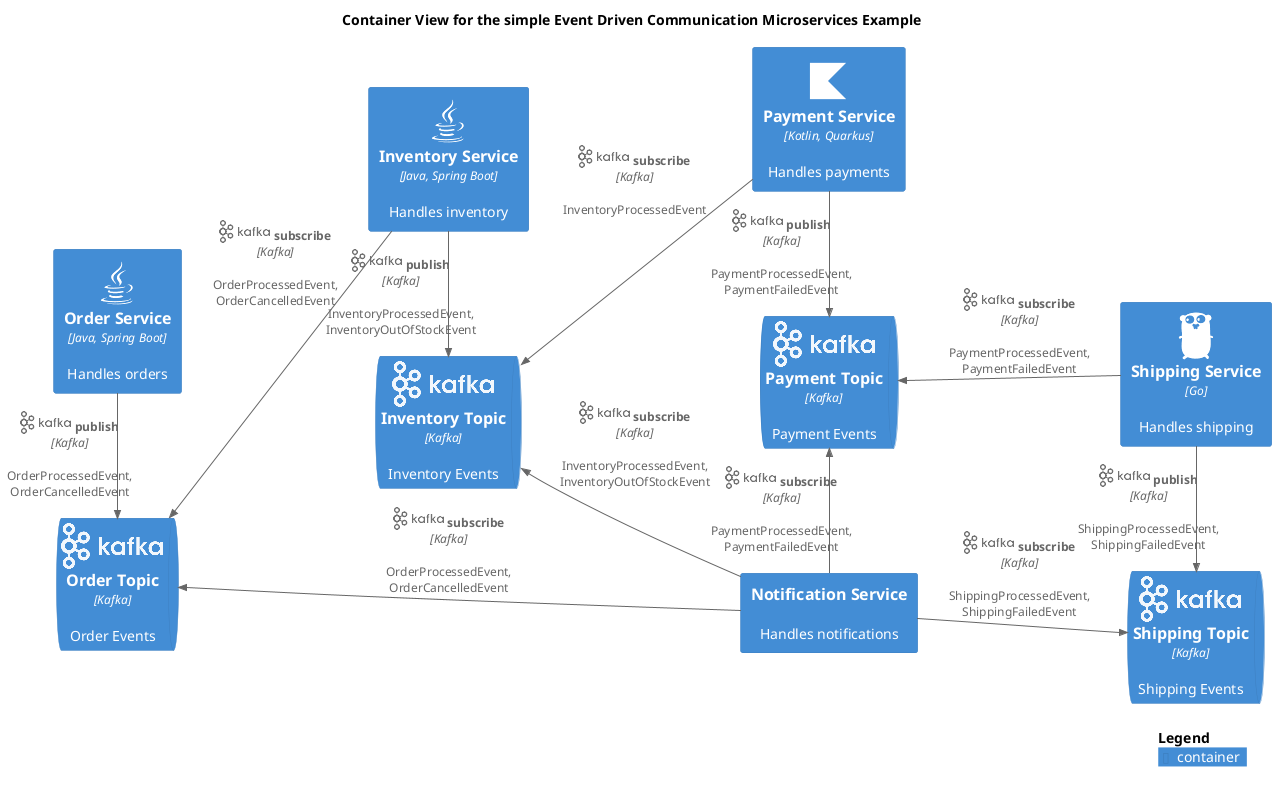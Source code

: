 @startuml simple-eventdriven-container-view
!include <C4/C4_Container.puml>
!include <awslib14/AWSCommon>
!include <awslib14/AWSC4Integration>
!include <azure/AzureCommon>
!include <azure/AzureC4Integration>
!include <tupadr3/common>
!include <tupadr3/font-awesome-5/java>
!include <logos/kafka>
!include <tupadr3/devicons2/go>
!include <tupadr3/devicons2/kotlin>


LAYOUT_LEFT_RIGHT()




title Container View for the simple Event Driven Communication Microservices Example
ContainerQueue(softwareDevelopment_architecture_example_microservices_inventoryTopic, "Inventory Topic", $descr="Inventory Events", $techn="Kafka", $sprite="kafka")
ContainerQueue(softwareDevelopment_architecture_example_microservices_shippingTopic, "Shipping Topic", $descr="Shipping Events", $techn="Kafka", $sprite="kafka")
Container(softwareDevelopment_architecture_example_microservices_inventoryService, "Inventory Service", $descr="Handles inventory", $techn="Java, Spring Boot", $sprite="java")
Container(softwareDevelopment_architecture_example_microservices_shippingService, "Shipping Service", $descr="Handles shipping", $techn="Go", $sprite="go")
Container(softwareDevelopment_architecture_example_microservices_orderService, "Order Service", $descr="Handles orders", $techn="Java, Spring Boot", $sprite="java")
Container(softwareDevelopment_architecture_example_microservices_notificationService, "Notification Service", $descr="Handles notifications")
Container(softwareDevelopment_architecture_example_microservices_paymentService, "Payment Service", $descr="Handles payments", $techn="Kotlin, Quarkus", $sprite="kotlin")
ContainerQueue(softwareDevelopment_architecture_example_microservices_orderTopic, "Order Topic", $descr="Order Events", $techn="Kafka", $sprite="kafka")
ContainerQueue(softwareDevelopment_architecture_example_microservices_paymentTopic, "Payment Topic", $descr="Payment Events", $techn="Kafka", $sprite="kafka")
Rel_R(softwareDevelopment_architecture_example_microservices_inventoryService, softwareDevelopment_architecture_example_microservices_inventoryTopic, "publish", $descr="InventoryProcessedEvent, InventoryOutOfStockEvent", $techn="Kafka", $sprite="kafka,scale=0.5")
Rel_L(softwareDevelopment_architecture_example_microservices_notificationService, softwareDevelopment_architecture_example_microservices_inventoryTopic, "subscribe", $descr="InventoryProcessedEvent, InventoryOutOfStockEvent", $techn="Kafka", $sprite="kafka,scale=0.5")
Rel_R(softwareDevelopment_architecture_example_microservices_paymentService, softwareDevelopment_architecture_example_microservices_paymentTopic, "publish", $descr="PaymentProcessedEvent, PaymentFailedEvent", $techn="Kafka", $sprite="kafka,scale=0.5")
Rel_U(softwareDevelopment_architecture_example_microservices_inventoryService, softwareDevelopment_architecture_example_microservices_orderTopic, "subscribe", $descr="OrderProcessedEvent, OrderCancelledEvent", $techn="Kafka", $sprite="kafka,scale=0.5")
Rel_U(softwareDevelopment_architecture_example_microservices_paymentService, softwareDevelopment_architecture_example_microservices_inventoryTopic, "subscribe", $descr="InventoryProcessedEvent", $techn="Kafka", $sprite="kafka,scale=0.5")
Rel_L(softwareDevelopment_architecture_example_microservices_notificationService, softwareDevelopment_architecture_example_microservices_paymentTopic, "subscribe", $descr="PaymentProcessedEvent, PaymentFailedEvent", $techn="Kafka", $sprite="kafka,scale=0.5")
Rel_U(softwareDevelopment_architecture_example_microservices_shippingService, softwareDevelopment_architecture_example_microservices_paymentTopic, "subscribe", $descr="PaymentProcessedEvent, PaymentFailedEvent", $techn="Kafka", $sprite="kafka,scale=0.5")
Rel_R(softwareDevelopment_architecture_example_microservices_notificationService, softwareDevelopment_architecture_example_microservices_shippingTopic, "subscribe", $descr="ShippingProcessedEvent, ShippingFailedEvent", $techn="Kafka", $sprite="kafka,scale=0.5")
Rel_L(softwareDevelopment_architecture_example_microservices_notificationService, softwareDevelopment_architecture_example_microservices_orderTopic, "subscribe", $descr="OrderProcessedEvent, OrderCancelledEvent", $techn="Kafka", $sprite="kafka,scale=0.5")
Rel_R(softwareDevelopment_architecture_example_microservices_orderService, softwareDevelopment_architecture_example_microservices_orderTopic, "publish", $descr="OrderProcessedEvent, OrderCancelledEvent", $techn="Kafka", $sprite="kafka,scale=0.5")
Rel_R(softwareDevelopment_architecture_example_microservices_shippingService, softwareDevelopment_architecture_example_microservices_shippingTopic, "publish", $descr="ShippingProcessedEvent, ShippingFailedEvent", $techn="Kafka", $sprite="kafka,scale=0.5")
SHOW_LEGEND()
@enduml
